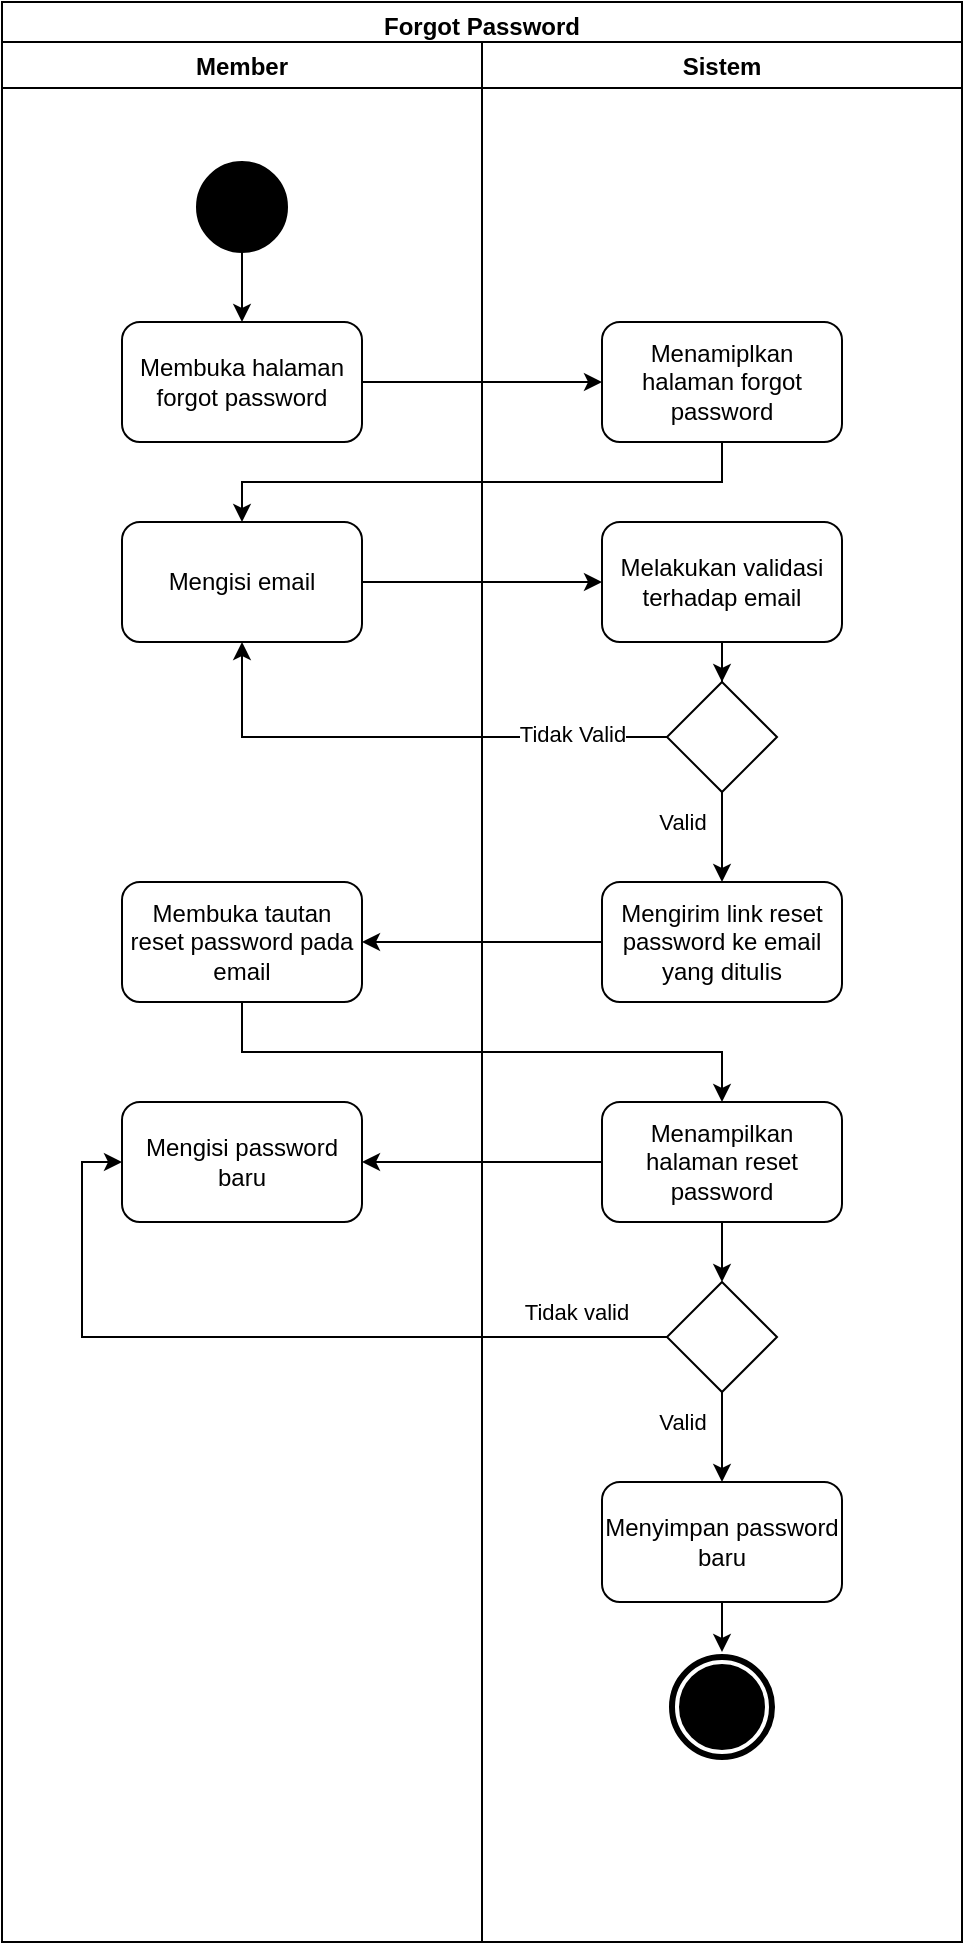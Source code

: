 <mxfile version="16.1.4" type="device"><diagram id="prtHgNgQTEPvFCAcTncT" name="Page-1"><mxGraphModel dx="1209" dy="554" grid="1" gridSize="10" guides="1" tooltips="1" connect="1" arrows="1" fold="1" page="1" pageScale="1" pageWidth="827" pageHeight="1169" math="0" shadow="0"><root><mxCell id="0"/><mxCell id="1" parent="0"/><mxCell id="xOL2CaStUpzWwHvCU3t6-1" value="Forgot Password" style="swimlane;fillColor=none;" parent="1" vertex="1"><mxGeometry x="240" y="60" width="480" height="970" as="geometry"/></mxCell><mxCell id="xOL2CaStUpzWwHvCU3t6-3" value="Member" style="swimlane;startSize=23;" parent="xOL2CaStUpzWwHvCU3t6-1" vertex="1"><mxGeometry y="20" width="240" height="950" as="geometry"/></mxCell><mxCell id="vmJuZQhiceogOi0fgAVd-5" style="edgeStyle=orthogonalEdgeStyle;rounded=0;orthogonalLoop=1;jettySize=auto;html=1;" parent="xOL2CaStUpzWwHvCU3t6-3" source="xOL2CaStUpzWwHvCU3t6-4" target="vmJuZQhiceogOi0fgAVd-3" edge="1"><mxGeometry relative="1" as="geometry"/></mxCell><mxCell id="xOL2CaStUpzWwHvCU3t6-4" value="" style="ellipse;whiteSpace=wrap;html=1;aspect=fixed;fillColor=#000000;" parent="xOL2CaStUpzWwHvCU3t6-3" vertex="1"><mxGeometry x="97.5" y="60" width="45" height="45" as="geometry"/></mxCell><mxCell id="vmJuZQhiceogOi0fgAVd-3" value="Membuka halaman forgot password" style="rounded=1;whiteSpace=wrap;html=1;fillColor=none;" parent="xOL2CaStUpzWwHvCU3t6-3" vertex="1"><mxGeometry x="60" y="140" width="120" height="60" as="geometry"/></mxCell><mxCell id="vmJuZQhiceogOi0fgAVd-12" value="Membuka tautan reset password pada email" style="rounded=1;whiteSpace=wrap;html=1;fillColor=none;" parent="xOL2CaStUpzWwHvCU3t6-3" vertex="1"><mxGeometry x="60" y="420" width="120" height="60" as="geometry"/></mxCell><mxCell id="vmJuZQhiceogOi0fgAVd-16" value="Mengisi password baru" style="rounded=1;whiteSpace=wrap;html=1;fillColor=none;" parent="xOL2CaStUpzWwHvCU3t6-3" vertex="1"><mxGeometry x="60" y="530" width="120" height="60" as="geometry"/></mxCell><mxCell id="8O35Q4yE5lDGAT71DADw-32" value="Mengisi email" style="rounded=1;whiteSpace=wrap;html=1;fillColor=none;" parent="xOL2CaStUpzWwHvCU3t6-3" vertex="1"><mxGeometry x="60" y="240" width="120" height="60" as="geometry"/></mxCell><mxCell id="xOL2CaStUpzWwHvCU3t6-2" value="Sistem" style="swimlane;" parent="xOL2CaStUpzWwHvCU3t6-1" vertex="1"><mxGeometry x="240" y="20" width="240" height="950" as="geometry"/></mxCell><mxCell id="xOL2CaStUpzWwHvCU3t6-14" style="edgeStyle=orthogonalEdgeStyle;rounded=0;orthogonalLoop=1;jettySize=auto;html=1;" parent="xOL2CaStUpzWwHvCU3t6-2" source="xOL2CaStUpzWwHvCU3t6-6" target="xOL2CaStUpzWwHvCU3t6-13" edge="1"><mxGeometry relative="1" as="geometry"/></mxCell><mxCell id="xOL2CaStUpzWwHvCU3t6-6" value="Melakukan validasi terhadap email" style="rounded=1;whiteSpace=wrap;html=1;fillColor=none;" parent="xOL2CaStUpzWwHvCU3t6-2" vertex="1"><mxGeometry x="60" y="240" width="120" height="60" as="geometry"/></mxCell><mxCell id="xOL2CaStUpzWwHvCU3t6-18" value="Valid" style="edgeStyle=orthogonalEdgeStyle;rounded=0;orthogonalLoop=1;jettySize=auto;html=1;" parent="xOL2CaStUpzWwHvCU3t6-2" source="xOL2CaStUpzWwHvCU3t6-13" target="xOL2CaStUpzWwHvCU3t6-16" edge="1"><mxGeometry x="-0.333" y="-20" relative="1" as="geometry"><mxPoint as="offset"/></mxGeometry></mxCell><mxCell id="xOL2CaStUpzWwHvCU3t6-13" value="" style="rhombus;whiteSpace=wrap;html=1;fillColor=none;" parent="xOL2CaStUpzWwHvCU3t6-2" vertex="1"><mxGeometry x="92.5" y="320" width="55" height="55" as="geometry"/></mxCell><mxCell id="xOL2CaStUpzWwHvCU3t6-16" value="Mengirim link reset password ke email yang ditulis" style="rounded=1;whiteSpace=wrap;html=1;fillColor=none;" parent="xOL2CaStUpzWwHvCU3t6-2" vertex="1"><mxGeometry x="60" y="420" width="120" height="60" as="geometry"/></mxCell><mxCell id="xOL2CaStUpzWwHvCU3t6-19" value="" style="ellipse;shape=doubleEllipse;whiteSpace=wrap;html=1;aspect=fixed;fillColor=#000000;strokeColor=#FFFFFF;strokeWidth=2;" parent="xOL2CaStUpzWwHvCU3t6-2" vertex="1"><mxGeometry x="92.5" y="805" width="55" height="55" as="geometry"/></mxCell><mxCell id="vmJuZQhiceogOi0fgAVd-4" value="Menamiplkan halaman forgot password" style="rounded=1;whiteSpace=wrap;html=1;fillColor=none;" parent="xOL2CaStUpzWwHvCU3t6-2" vertex="1"><mxGeometry x="60" y="140" width="120" height="60" as="geometry"/></mxCell><mxCell id="vmJuZQhiceogOi0fgAVd-26" style="edgeStyle=orthogonalEdgeStyle;rounded=0;orthogonalLoop=1;jettySize=auto;html=1;" parent="xOL2CaStUpzWwHvCU3t6-2" source="vmJuZQhiceogOi0fgAVd-14" target="vmJuZQhiceogOi0fgAVd-22" edge="1"><mxGeometry relative="1" as="geometry"/></mxCell><mxCell id="vmJuZQhiceogOi0fgAVd-14" value="Menampilkan halaman reset password" style="rounded=1;whiteSpace=wrap;html=1;fillColor=none;" parent="xOL2CaStUpzWwHvCU3t6-2" vertex="1"><mxGeometry x="60" y="530" width="120" height="60" as="geometry"/></mxCell><mxCell id="vmJuZQhiceogOi0fgAVd-22" value="" style="rhombus;whiteSpace=wrap;html=1;fillColor=none;" parent="xOL2CaStUpzWwHvCU3t6-2" vertex="1"><mxGeometry x="92.5" y="620" width="55" height="55" as="geometry"/></mxCell><mxCell id="vmJuZQhiceogOi0fgAVd-28" style="edgeStyle=orthogonalEdgeStyle;rounded=0;orthogonalLoop=1;jettySize=auto;html=1;" parent="xOL2CaStUpzWwHvCU3t6-2" source="vmJuZQhiceogOi0fgAVd-23" target="xOL2CaStUpzWwHvCU3t6-19" edge="1"><mxGeometry relative="1" as="geometry"/></mxCell><mxCell id="vmJuZQhiceogOi0fgAVd-23" value="Menyimpan password baru" style="rounded=1;whiteSpace=wrap;html=1;fillColor=none;" parent="xOL2CaStUpzWwHvCU3t6-2" vertex="1"><mxGeometry x="60" y="720" width="120" height="60" as="geometry"/></mxCell><mxCell id="vmJuZQhiceogOi0fgAVd-21" value="Valid" style="edgeStyle=orthogonalEdgeStyle;rounded=0;orthogonalLoop=1;jettySize=auto;html=1;" parent="xOL2CaStUpzWwHvCU3t6-2" source="vmJuZQhiceogOi0fgAVd-22" target="vmJuZQhiceogOi0fgAVd-23" edge="1"><mxGeometry x="-0.333" y="-20" relative="1" as="geometry"><mxPoint as="offset"/></mxGeometry></mxCell><mxCell id="vmJuZQhiceogOi0fgAVd-24" value="Tidak valid" style="edgeLabel;html=1;align=center;verticalAlign=middle;resizable=0;points=[];" parent="xOL2CaStUpzWwHvCU3t6-2" vertex="1" connectable="0"><mxGeometry x="46.5" y="634.5" as="geometry"/></mxCell><mxCell id="vmJuZQhiceogOi0fgAVd-6" style="edgeStyle=orthogonalEdgeStyle;rounded=0;orthogonalLoop=1;jettySize=auto;html=1;" parent="xOL2CaStUpzWwHvCU3t6-1" source="vmJuZQhiceogOi0fgAVd-3" target="vmJuZQhiceogOi0fgAVd-4" edge="1"><mxGeometry relative="1" as="geometry"/></mxCell><mxCell id="vmJuZQhiceogOi0fgAVd-13" style="edgeStyle=orthogonalEdgeStyle;rounded=0;orthogonalLoop=1;jettySize=auto;html=1;entryX=1;entryY=0.5;entryDx=0;entryDy=0;" parent="xOL2CaStUpzWwHvCU3t6-1" source="xOL2CaStUpzWwHvCU3t6-16" target="vmJuZQhiceogOi0fgAVd-12" edge="1"><mxGeometry relative="1" as="geometry"/></mxCell><mxCell id="vmJuZQhiceogOi0fgAVd-15" style="edgeStyle=orthogonalEdgeStyle;rounded=0;orthogonalLoop=1;jettySize=auto;html=1;exitX=0.5;exitY=1;exitDx=0;exitDy=0;entryX=0.5;entryY=0;entryDx=0;entryDy=0;" parent="xOL2CaStUpzWwHvCU3t6-1" source="vmJuZQhiceogOi0fgAVd-12" target="vmJuZQhiceogOi0fgAVd-14" edge="1"><mxGeometry relative="1" as="geometry"/></mxCell><mxCell id="vmJuZQhiceogOi0fgAVd-17" style="edgeStyle=orthogonalEdgeStyle;rounded=0;orthogonalLoop=1;jettySize=auto;html=1;exitX=0;exitY=0.5;exitDx=0;exitDy=0;" parent="xOL2CaStUpzWwHvCU3t6-1" source="vmJuZQhiceogOi0fgAVd-14" target="vmJuZQhiceogOi0fgAVd-16" edge="1"><mxGeometry relative="1" as="geometry"/></mxCell><mxCell id="vmJuZQhiceogOi0fgAVd-27" style="edgeStyle=orthogonalEdgeStyle;rounded=0;orthogonalLoop=1;jettySize=auto;html=1;exitX=0;exitY=0.5;exitDx=0;exitDy=0;entryX=0;entryY=0.5;entryDx=0;entryDy=0;" parent="xOL2CaStUpzWwHvCU3t6-1" source="vmJuZQhiceogOi0fgAVd-22" target="vmJuZQhiceogOi0fgAVd-16" edge="1"><mxGeometry relative="1" as="geometry"/></mxCell><mxCell id="J4xfqxHeoUKMOuX4S9kI-1" style="edgeStyle=orthogonalEdgeStyle;rounded=0;orthogonalLoop=1;jettySize=auto;html=1;" edge="1" parent="xOL2CaStUpzWwHvCU3t6-1" source="vmJuZQhiceogOi0fgAVd-4" target="8O35Q4yE5lDGAT71DADw-32"><mxGeometry relative="1" as="geometry"><Array as="points"><mxPoint x="360" y="240"/><mxPoint x="120" y="240"/></Array></mxGeometry></mxCell><mxCell id="J4xfqxHeoUKMOuX4S9kI-2" style="edgeStyle=orthogonalEdgeStyle;rounded=0;orthogonalLoop=1;jettySize=auto;html=1;" edge="1" parent="xOL2CaStUpzWwHvCU3t6-1" source="8O35Q4yE5lDGAT71DADw-32" target="xOL2CaStUpzWwHvCU3t6-6"><mxGeometry relative="1" as="geometry"/></mxCell><mxCell id="J4xfqxHeoUKMOuX4S9kI-3" style="edgeStyle=orthogonalEdgeStyle;rounded=0;orthogonalLoop=1;jettySize=auto;html=1;entryX=0.5;entryY=1;entryDx=0;entryDy=0;" edge="1" parent="xOL2CaStUpzWwHvCU3t6-1" source="xOL2CaStUpzWwHvCU3t6-13" target="8O35Q4yE5lDGAT71DADw-32"><mxGeometry relative="1" as="geometry"/></mxCell><mxCell id="J4xfqxHeoUKMOuX4S9kI-4" value="Tidak Valid" style="edgeLabel;html=1;align=center;verticalAlign=middle;resizable=0;points=[];" vertex="1" connectable="0" parent="J4xfqxHeoUKMOuX4S9kI-3"><mxGeometry x="-0.636" y="-2" relative="1" as="geometry"><mxPoint as="offset"/></mxGeometry></mxCell></root></mxGraphModel></diagram></mxfile>